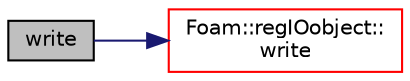 digraph "write"
{
  bgcolor="transparent";
  edge [fontname="Helvetica",fontsize="10",labelfontname="Helvetica",labelfontsize="10"];
  node [fontname="Helvetica",fontsize="10",shape=record];
  rankdir="LR";
  Node49255 [label="write",height=0.2,width=0.4,color="black", fillcolor="grey75", style="filled", fontcolor="black"];
  Node49255 -> Node49256 [color="midnightblue",fontsize="10",style="solid",fontname="Helvetica"];
  Node49256 [label="Foam::regIOobject::\lwrite",height=0.2,width=0.4,color="red",URL="$a27441.html#ad48b7b943e88478c15879659cce7aebc",tooltip="Write using setting from DB. "];
}
